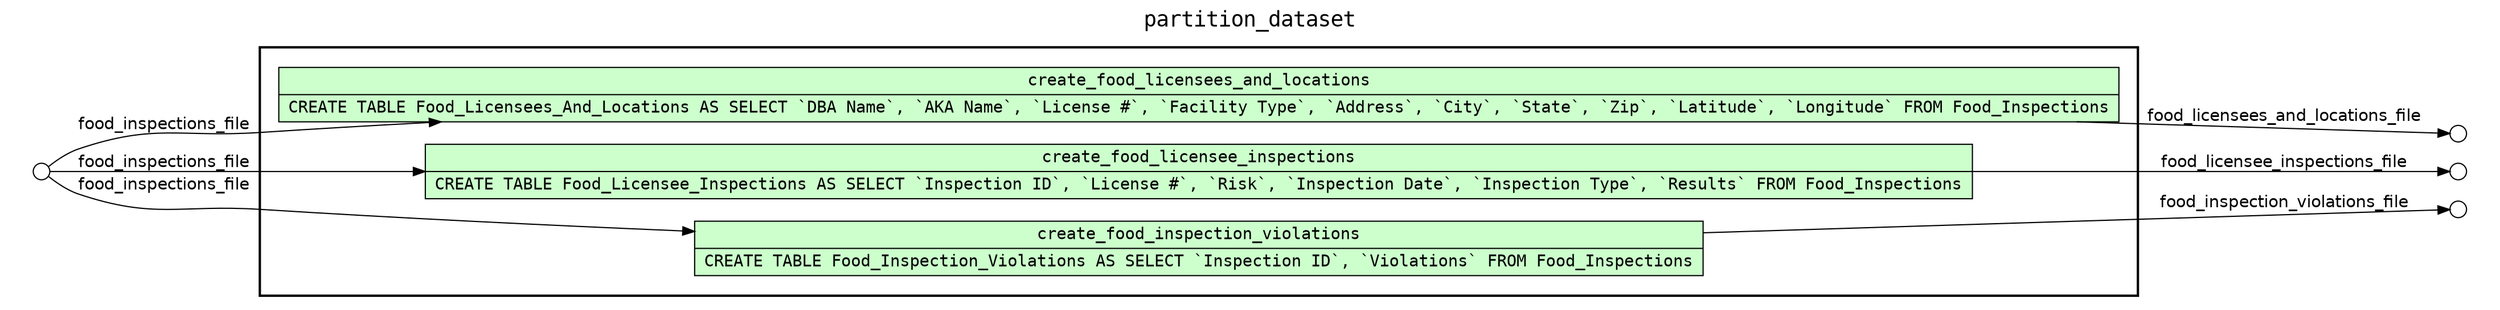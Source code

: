digraph Workflow {
rankdir=LR
fontname=Courier; fontsize=18; labelloc=t
label=partition_dataset
subgraph cluster_workflow_box_outer { label=""; color=black; penwidth=2
subgraph cluster_workflow_box_inner { label=""; color=white
node[shape=box style=filled fillcolor="#CCFFCC" peripheries=1 fontname=Courier]
create_food_licensees_and_locations [shape=record rankdir=LR label="{{<f0> create_food_licensees_and_locations |<f1> CREATE TABLE Food_Licensees_And_Locations AS SELECT `DBA Name`, `AKA Name`, `License #`, `Facility Type`, `Address`, `City`, `State`, `Zip`, `Latitude`, `Longitude` FROM Food_Inspections}}"];
create_food_licensee_inspections [shape=record rankdir=LR label="{{<f0> create_food_licensee_inspections |<f1> CREATE TABLE Food_Licensee_Inspections AS SELECT `Inspection ID`, `License #`, `Risk`, `Inspection Date`, `Inspection Type`, `Results` FROM Food_Inspections}}"];
create_food_inspection_violations [shape=record rankdir=LR label="{{<f0> create_food_inspection_violations |<f1> CREATE TABLE Food_Inspection_Violations AS SELECT `Inspection ID`, `Violations` FROM Food_Inspections}}"];
edge[fontname=Helvetica]
}}
subgraph cluster_input_ports_group_outer { label=""; color=white
subgraph cluster_input_ports_group_inner { label=""; color=white
node[shape=circle style=filled fillcolor="#FFFFFF" peripheries=1 fontname=Courier width=0.2]
food_inspections_file_input_port [label=""]
}}
subgraph cluster_output_ports_group_outer { label=""; color=white
subgraph cluster_output_ports_group_inner { label=""; color=white
node[shape=circle style=filled fillcolor="#FFFFFF" peripheries=1 fontname=Courier width=0.2]
food_licensees_and_locations_file_output_port [label=""]
food_licensee_inspections_file_output_port [label=""]
food_inspection_violations_file_output_port [label=""]
}}
edge[fontname=Helvetica]
food_inspections_file_input_port -> create_food_licensees_and_locations [label=food_inspections_file]
food_inspections_file_input_port -> create_food_licensee_inspections [label=food_inspections_file]
food_inspections_file_input_port -> create_food_inspection_violations [label=food_inspections_file]
edge[fontname=Helvetica]
create_food_licensees_and_locations -> food_licensees_and_locations_file_output_port [label=food_licensees_and_locations_file]
create_food_licensee_inspections -> food_licensee_inspections_file_output_port [label=food_licensee_inspections_file]
create_food_inspection_violations -> food_inspection_violations_file_output_port [label=food_inspection_violations_file]
}
